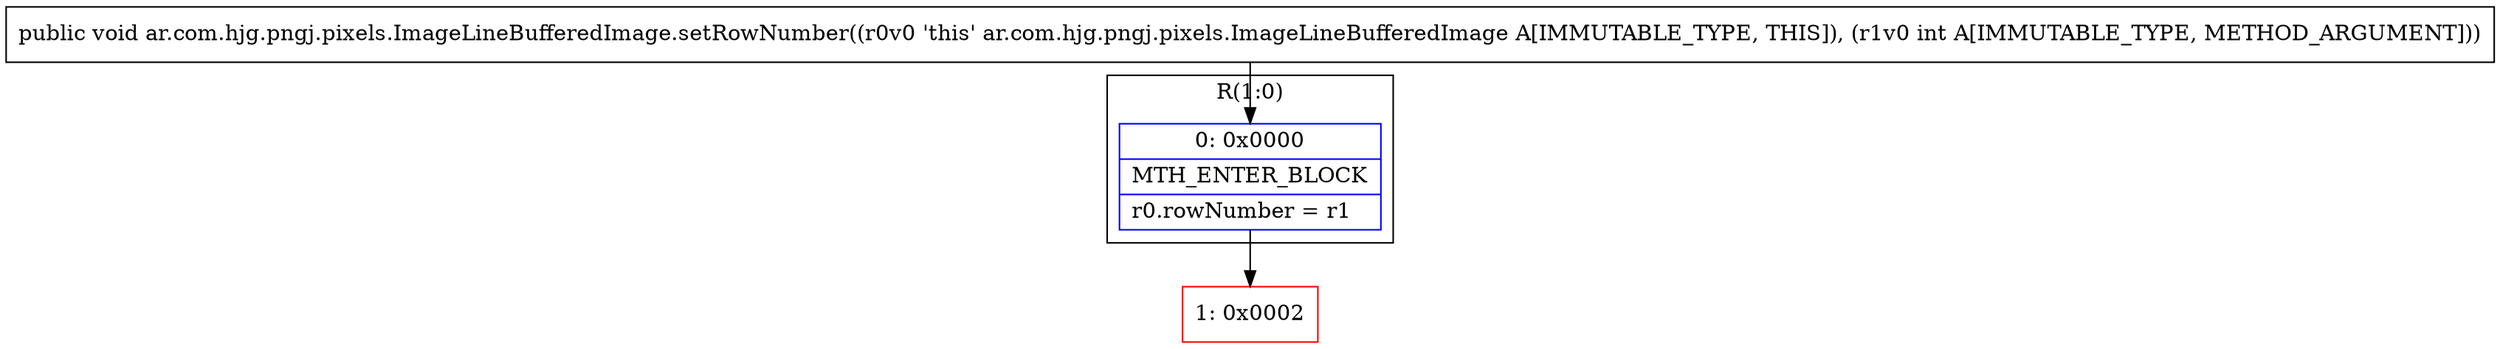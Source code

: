digraph "CFG forar.com.hjg.pngj.pixels.ImageLineBufferedImage.setRowNumber(I)V" {
subgraph cluster_Region_1166345896 {
label = "R(1:0)";
node [shape=record,color=blue];
Node_0 [shape=record,label="{0\:\ 0x0000|MTH_ENTER_BLOCK\l|r0.rowNumber = r1\l}"];
}
Node_1 [shape=record,color=red,label="{1\:\ 0x0002}"];
MethodNode[shape=record,label="{public void ar.com.hjg.pngj.pixels.ImageLineBufferedImage.setRowNumber((r0v0 'this' ar.com.hjg.pngj.pixels.ImageLineBufferedImage A[IMMUTABLE_TYPE, THIS]), (r1v0 int A[IMMUTABLE_TYPE, METHOD_ARGUMENT])) }"];
MethodNode -> Node_0;
Node_0 -> Node_1;
}


